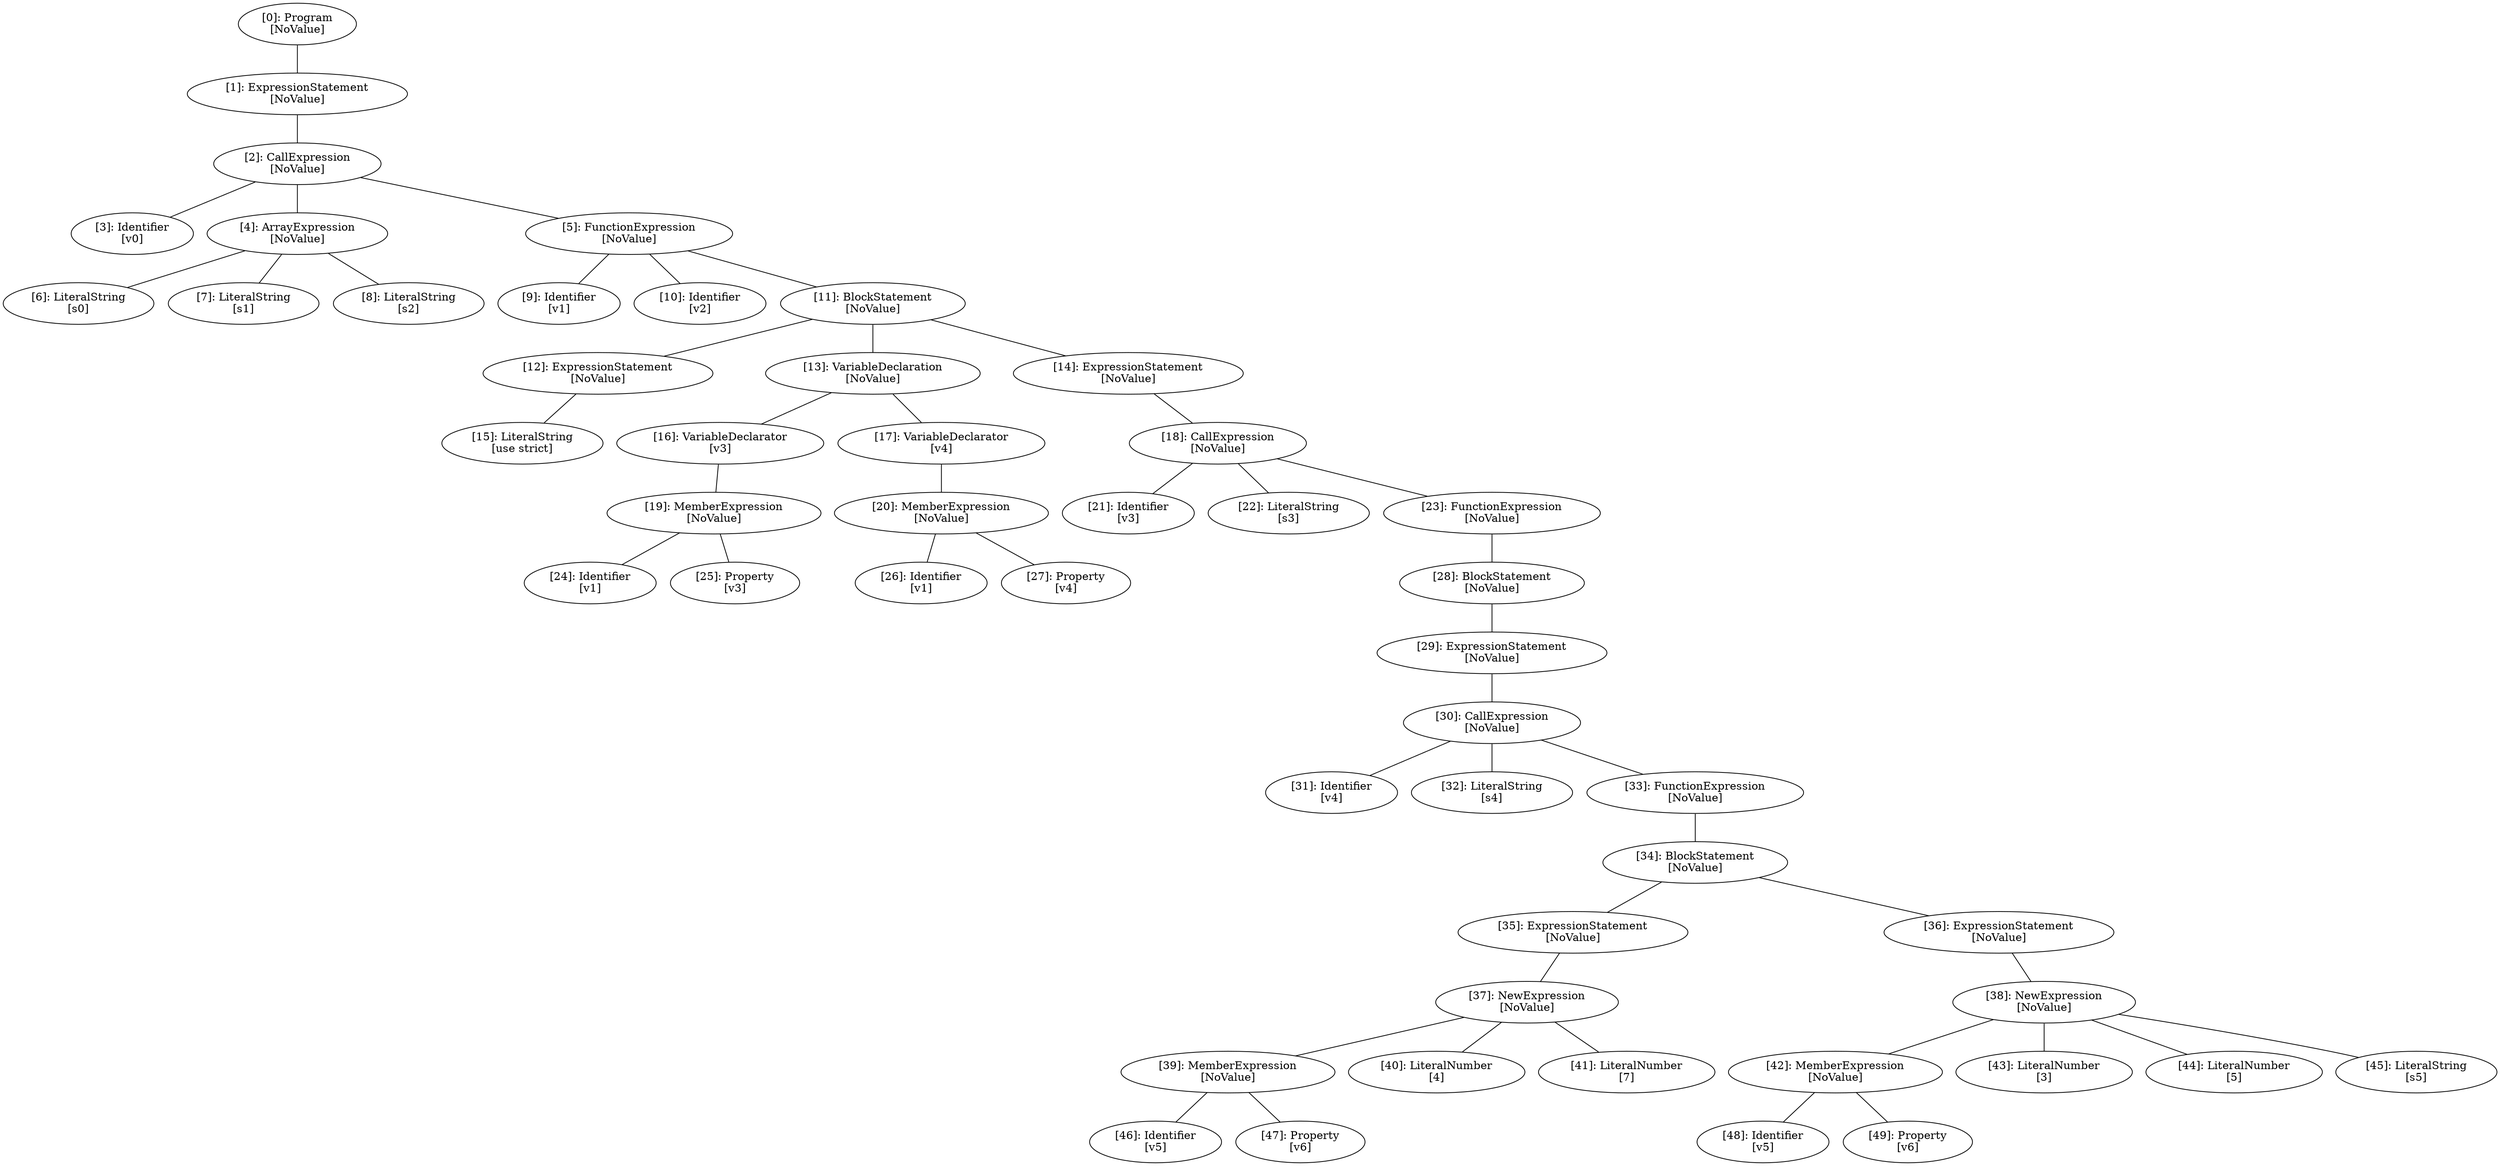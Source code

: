 // Result
graph {
	0 [label="[0]: Program
[NoValue]"]
	1 [label="[1]: ExpressionStatement
[NoValue]"]
	2 [label="[2]: CallExpression
[NoValue]"]
	3 [label="[3]: Identifier
[v0]"]
	4 [label="[4]: ArrayExpression
[NoValue]"]
	5 [label="[5]: FunctionExpression
[NoValue]"]
	6 [label="[6]: LiteralString
[s0]"]
	7 [label="[7]: LiteralString
[s1]"]
	8 [label="[8]: LiteralString
[s2]"]
	9 [label="[9]: Identifier
[v1]"]
	10 [label="[10]: Identifier
[v2]"]
	11 [label="[11]: BlockStatement
[NoValue]"]
	12 [label="[12]: ExpressionStatement
[NoValue]"]
	13 [label="[13]: VariableDeclaration
[NoValue]"]
	14 [label="[14]: ExpressionStatement
[NoValue]"]
	15 [label="[15]: LiteralString
[use strict]"]
	16 [label="[16]: VariableDeclarator
[v3]"]
	17 [label="[17]: VariableDeclarator
[v4]"]
	18 [label="[18]: CallExpression
[NoValue]"]
	19 [label="[19]: MemberExpression
[NoValue]"]
	20 [label="[20]: MemberExpression
[NoValue]"]
	21 [label="[21]: Identifier
[v3]"]
	22 [label="[22]: LiteralString
[s3]"]
	23 [label="[23]: FunctionExpression
[NoValue]"]
	24 [label="[24]: Identifier
[v1]"]
	25 [label="[25]: Property
[v3]"]
	26 [label="[26]: Identifier
[v1]"]
	27 [label="[27]: Property
[v4]"]
	28 [label="[28]: BlockStatement
[NoValue]"]
	29 [label="[29]: ExpressionStatement
[NoValue]"]
	30 [label="[30]: CallExpression
[NoValue]"]
	31 [label="[31]: Identifier
[v4]"]
	32 [label="[32]: LiteralString
[s4]"]
	33 [label="[33]: FunctionExpression
[NoValue]"]
	34 [label="[34]: BlockStatement
[NoValue]"]
	35 [label="[35]: ExpressionStatement
[NoValue]"]
	36 [label="[36]: ExpressionStatement
[NoValue]"]
	37 [label="[37]: NewExpression
[NoValue]"]
	38 [label="[38]: NewExpression
[NoValue]"]
	39 [label="[39]: MemberExpression
[NoValue]"]
	40 [label="[40]: LiteralNumber
[4]"]
	41 [label="[41]: LiteralNumber
[7]"]
	42 [label="[42]: MemberExpression
[NoValue]"]
	43 [label="[43]: LiteralNumber
[3]"]
	44 [label="[44]: LiteralNumber
[5]"]
	45 [label="[45]: LiteralString
[s5]"]
	46 [label="[46]: Identifier
[v5]"]
	47 [label="[47]: Property
[v6]"]
	48 [label="[48]: Identifier
[v5]"]
	49 [label="[49]: Property
[v6]"]
	0 -- 1
	1 -- 2
	2 -- 3
	2 -- 4
	2 -- 5
	4 -- 6
	4 -- 7
	4 -- 8
	5 -- 9
	5 -- 10
	5 -- 11
	11 -- 12
	11 -- 13
	11 -- 14
	12 -- 15
	13 -- 16
	13 -- 17
	14 -- 18
	16 -- 19
	17 -- 20
	18 -- 21
	18 -- 22
	18 -- 23
	19 -- 24
	19 -- 25
	20 -- 26
	20 -- 27
	23 -- 28
	28 -- 29
	29 -- 30
	30 -- 31
	30 -- 32
	30 -- 33
	33 -- 34
	34 -- 35
	34 -- 36
	35 -- 37
	36 -- 38
	37 -- 39
	37 -- 40
	37 -- 41
	38 -- 42
	38 -- 43
	38 -- 44
	38 -- 45
	39 -- 46
	39 -- 47
	42 -- 48
	42 -- 49
}

